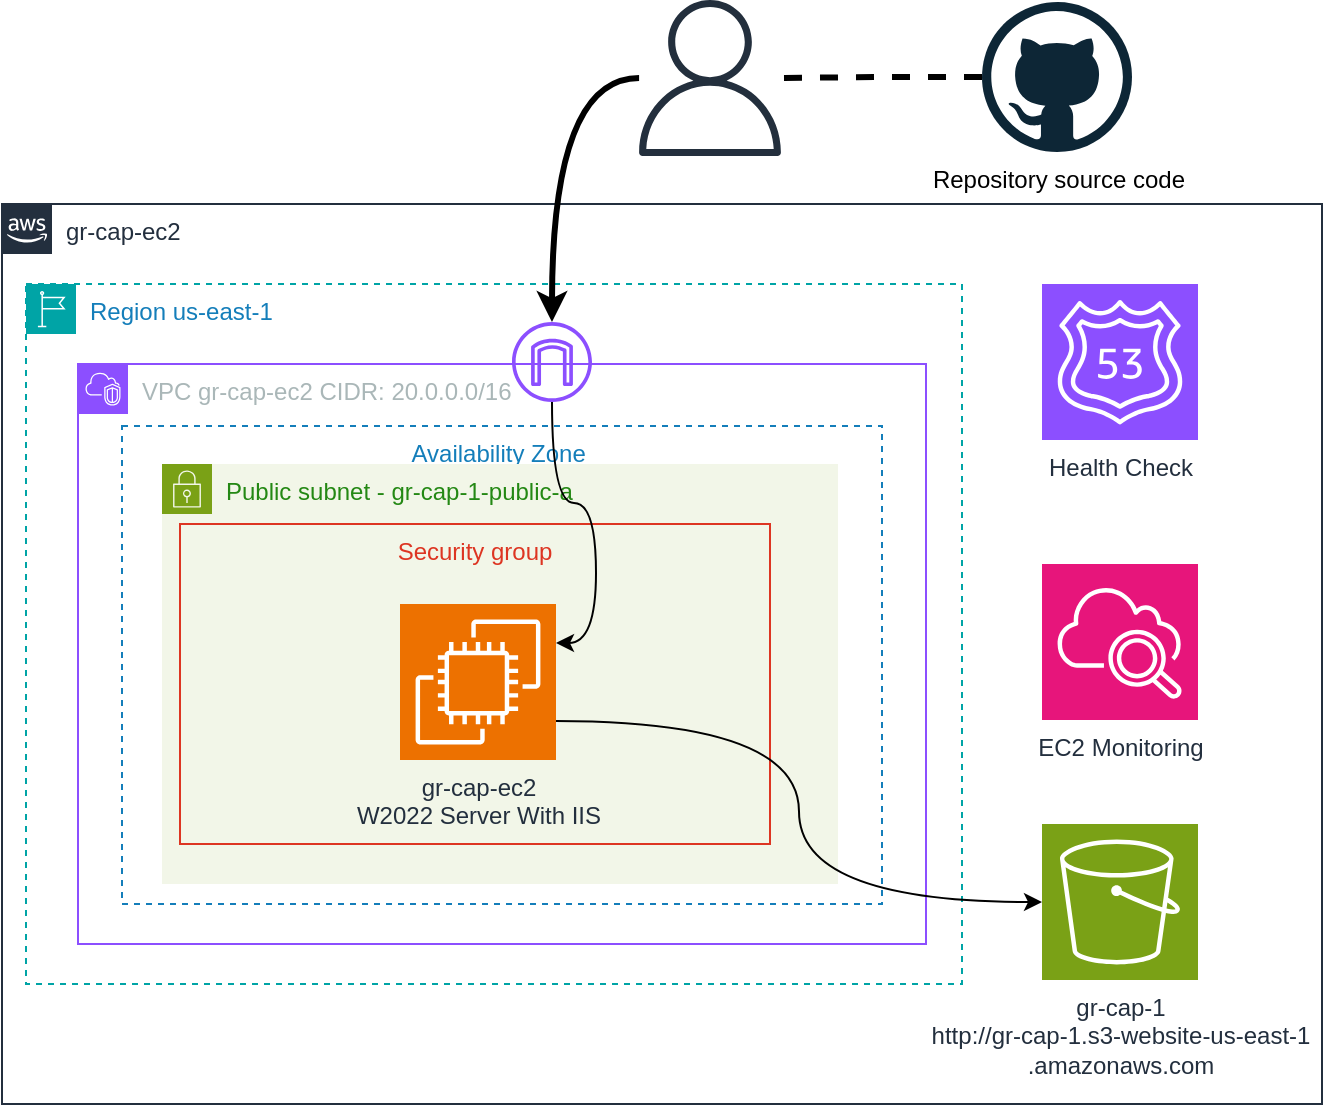 <mxfile version="22.1.3" type="device">
  <diagram name="Page-1" id="Sf_wO0BxCZCpXFeMMJeU">
    <mxGraphModel dx="745" dy="1787" grid="1" gridSize="10" guides="1" tooltips="1" connect="1" arrows="1" fold="1" page="1" pageScale="1" pageWidth="827" pageHeight="1169" math="0" shadow="0">
      <root>
        <mxCell id="0" />
        <mxCell id="1" parent="0" />
        <mxCell id="u1xAUQRCHLYs3MyB0uTR-7" value="" style="edgeStyle=orthogonalEdgeStyle;rounded=0;orthogonalLoop=1;jettySize=auto;html=1;endArrow=none;endFill=0;strokeWidth=3;dashed=1;" edge="1" parent="1" source="sg7Wn6IfZCnJ4AFyhvGN-2" target="sg7Wn6IfZCnJ4AFyhvGN-14">
          <mxGeometry relative="1" as="geometry" />
        </mxCell>
        <mxCell id="sg7Wn6IfZCnJ4AFyhvGN-2" value="Repository source code" style="dashed=0;outlineConnect=0;html=1;align=center;labelPosition=center;verticalLabelPosition=bottom;verticalAlign=top;shape=mxgraph.weblogos.github;strokeWidth=2;" parent="1" vertex="1">
          <mxGeometry x="550" y="-1121" width="75" height="75" as="geometry" />
        </mxCell>
        <mxCell id="sg7Wn6IfZCnJ4AFyhvGN-4" value="gr-cap-ec2" style="points=[[0,0],[0.25,0],[0.5,0],[0.75,0],[1,0],[1,0.25],[1,0.5],[1,0.75],[1,1],[0.75,1],[0.5,1],[0.25,1],[0,1],[0,0.75],[0,0.5],[0,0.25]];outlineConnect=0;gradientColor=none;html=1;whiteSpace=wrap;fontSize=12;fontStyle=0;container=1;pointerEvents=0;collapsible=0;recursiveResize=0;shape=mxgraph.aws4.group;grIcon=mxgraph.aws4.group_aws_cloud_alt;strokeColor=#232F3E;fillColor=none;verticalAlign=top;align=left;spacingLeft=30;fontColor=#232F3E;dashed=0;" parent="1" vertex="1">
          <mxGeometry x="60" y="-1020" width="660" height="450" as="geometry" />
        </mxCell>
        <mxCell id="sg7Wn6IfZCnJ4AFyhvGN-5" value="Region&amp;nbsp;us-east-1" style="points=[[0,0],[0.25,0],[0.5,0],[0.75,0],[1,0],[1,0.25],[1,0.5],[1,0.75],[1,1],[0.75,1],[0.5,1],[0.25,1],[0,1],[0,0.75],[0,0.5],[0,0.25]];outlineConnect=0;gradientColor=none;html=1;whiteSpace=wrap;fontSize=12;fontStyle=0;container=1;pointerEvents=0;collapsible=0;recursiveResize=0;shape=mxgraph.aws4.group;grIcon=mxgraph.aws4.group_region;strokeColor=#00A4A6;fillColor=none;verticalAlign=top;align=left;spacingLeft=30;fontColor=#147EBA;dashed=1;" parent="sg7Wn6IfZCnJ4AFyhvGN-4" vertex="1">
          <mxGeometry x="12" y="40" width="468" height="350" as="geometry" />
        </mxCell>
        <mxCell id="sg7Wn6IfZCnJ4AFyhvGN-9" value="VPC&amp;nbsp;gr-cap-ec2 CIDR:&amp;nbsp;20.0.0.0/16" style="points=[[0,0],[0.25,0],[0.5,0],[0.75,0],[1,0],[1,0.25],[1,0.5],[1,0.75],[1,1],[0.75,1],[0.5,1],[0.25,1],[0,1],[0,0.75],[0,0.5],[0,0.25]];outlineConnect=0;gradientColor=none;html=1;whiteSpace=wrap;fontSize=12;fontStyle=0;container=1;pointerEvents=0;collapsible=0;recursiveResize=0;shape=mxgraph.aws4.group;grIcon=mxgraph.aws4.group_vpc2;strokeColor=#8C4FFF;fillColor=none;verticalAlign=top;align=left;spacingLeft=30;fontColor=#AAB7B8;dashed=0;" parent="sg7Wn6IfZCnJ4AFyhvGN-5" vertex="1">
          <mxGeometry x="26" y="40" width="424" height="290" as="geometry" />
        </mxCell>
        <mxCell id="u1xAUQRCHLYs3MyB0uTR-11" value="Availability Zone&amp;nbsp;" style="fillColor=none;strokeColor=#147EBA;dashed=1;verticalAlign=top;fontStyle=0;fontColor=#147EBA;whiteSpace=wrap;html=1;" vertex="1" parent="sg7Wn6IfZCnJ4AFyhvGN-9">
          <mxGeometry x="22" y="31" width="380" height="239" as="geometry" />
        </mxCell>
        <mxCell id="sg7Wn6IfZCnJ4AFyhvGN-11" value="Public subnet - gr-cap-1-public-a" style="points=[[0,0],[0.25,0],[0.5,0],[0.75,0],[1,0],[1,0.25],[1,0.5],[1,0.75],[1,1],[0.75,1],[0.5,1],[0.25,1],[0,1],[0,0.75],[0,0.5],[0,0.25]];outlineConnect=0;gradientColor=none;html=1;whiteSpace=wrap;fontSize=12;fontStyle=0;container=1;pointerEvents=0;collapsible=0;recursiveResize=0;shape=mxgraph.aws4.group;grIcon=mxgraph.aws4.group_security_group;grStroke=0;strokeColor=#7AA116;fillColor=#F2F6E8;verticalAlign=top;align=left;spacingLeft=30;fontColor=#248814;dashed=0;" parent="sg7Wn6IfZCnJ4AFyhvGN-9" vertex="1">
          <mxGeometry x="42" y="50" width="338" height="210" as="geometry" />
        </mxCell>
        <mxCell id="sg7Wn6IfZCnJ4AFyhvGN-13" value="Security group" style="fillColor=none;strokeColor=#DD3522;verticalAlign=top;fontStyle=0;fontColor=#DD3522;whiteSpace=wrap;html=1;" parent="sg7Wn6IfZCnJ4AFyhvGN-11" vertex="1">
          <mxGeometry x="9" y="30" width="295" height="160" as="geometry" />
        </mxCell>
        <mxCell id="sg7Wn6IfZCnJ4AFyhvGN-3" value="gr-cap-ec2&lt;br&gt;W2022 Server With IIS" style="sketch=0;points=[[0,0,0],[0.25,0,0],[0.5,0,0],[0.75,0,0],[1,0,0],[0,1,0],[0.25,1,0],[0.5,1,0],[0.75,1,0],[1,1,0],[0,0.25,0],[0,0.5,0],[0,0.75,0],[1,0.25,0],[1,0.5,0],[1,0.75,0]];outlineConnect=0;fontColor=#232F3E;fillColor=#ED7100;strokeColor=#ffffff;dashed=0;verticalLabelPosition=bottom;verticalAlign=top;align=center;html=1;fontSize=12;fontStyle=0;aspect=fixed;shape=mxgraph.aws4.resourceIcon;resIcon=mxgraph.aws4.ec2;" parent="sg7Wn6IfZCnJ4AFyhvGN-11" vertex="1">
          <mxGeometry x="119" y="70" width="78" height="78" as="geometry" />
        </mxCell>
        <mxCell id="sg7Wn6IfZCnJ4AFyhvGN-17" value="" style="sketch=0;outlineConnect=0;fontColor=#232F3E;gradientColor=none;fillColor=#8C4FFF;strokeColor=none;dashed=0;verticalLabelPosition=bottom;verticalAlign=top;align=center;html=1;fontSize=12;fontStyle=0;aspect=fixed;pointerEvents=1;shape=mxgraph.aws4.internet_gateway;" parent="sg7Wn6IfZCnJ4AFyhvGN-9" vertex="1">
          <mxGeometry x="217" y="-21" width="40" height="40" as="geometry" />
        </mxCell>
        <mxCell id="u1xAUQRCHLYs3MyB0uTR-15" style="edgeStyle=orthogonalEdgeStyle;rounded=0;orthogonalLoop=1;jettySize=auto;html=1;entryX=1;entryY=0.25;entryDx=0;entryDy=0;entryPerimeter=0;curved=1;" edge="1" parent="sg7Wn6IfZCnJ4AFyhvGN-9" source="sg7Wn6IfZCnJ4AFyhvGN-17" target="sg7Wn6IfZCnJ4AFyhvGN-3">
          <mxGeometry relative="1" as="geometry" />
        </mxCell>
        <mxCell id="u1xAUQRCHLYs3MyB0uTR-1" value="Health Check" style="sketch=0;points=[[0,0,0],[0.25,0,0],[0.5,0,0],[0.75,0,0],[1,0,0],[0,1,0],[0.25,1,0],[0.5,1,0],[0.75,1,0],[1,1,0],[0,0.25,0],[0,0.5,0],[0,0.75,0],[1,0.25,0],[1,0.5,0],[1,0.75,0]];outlineConnect=0;fontColor=#232F3E;fillColor=#8C4FFF;strokeColor=#ffffff;dashed=0;verticalLabelPosition=bottom;verticalAlign=top;align=center;html=1;fontSize=12;fontStyle=0;aspect=fixed;shape=mxgraph.aws4.resourceIcon;resIcon=mxgraph.aws4.route_53;" vertex="1" parent="sg7Wn6IfZCnJ4AFyhvGN-4">
          <mxGeometry x="520" y="40" width="78" height="78" as="geometry" />
        </mxCell>
        <mxCell id="u1xAUQRCHLYs3MyB0uTR-2" value="EC2 Monitoring" style="sketch=0;points=[[0,0,0],[0.25,0,0],[0.5,0,0],[0.75,0,0],[1,0,0],[0,1,0],[0.25,1,0],[0.5,1,0],[0.75,1,0],[1,1,0],[0,0.25,0],[0,0.5,0],[0,0.75,0],[1,0.25,0],[1,0.5,0],[1,0.75,0]];points=[[0,0,0],[0.25,0,0],[0.5,0,0],[0.75,0,0],[1,0,0],[0,1,0],[0.25,1,0],[0.5,1,0],[0.75,1,0],[1,1,0],[0,0.25,0],[0,0.5,0],[0,0.75,0],[1,0.25,0],[1,0.5,0],[1,0.75,0]];outlineConnect=0;fontColor=#232F3E;fillColor=#E7157B;strokeColor=#ffffff;dashed=0;verticalLabelPosition=bottom;verticalAlign=top;align=center;html=1;fontSize=12;fontStyle=0;aspect=fixed;shape=mxgraph.aws4.resourceIcon;resIcon=mxgraph.aws4.cloudwatch_2;" vertex="1" parent="sg7Wn6IfZCnJ4AFyhvGN-4">
          <mxGeometry x="520" y="180" width="78" height="78" as="geometry" />
        </mxCell>
        <mxCell id="u1xAUQRCHLYs3MyB0uTR-3" value="gr-cap-1&lt;br style=&quot;border-color: var(--border-color);&quot;&gt;http://gr-cap-1.s3-website-us-east-1&lt;br&gt;.amazonaws.com" style="sketch=0;points=[[0,0,0],[0.25,0,0],[0.5,0,0],[0.75,0,0],[1,0,0],[0,1,0],[0.25,1,0],[0.5,1,0],[0.75,1,0],[1,1,0],[0,0.25,0],[0,0.5,0],[0,0.75,0],[1,0.25,0],[1,0.5,0],[1,0.75,0]];outlineConnect=0;fontColor=#232F3E;fillColor=#7AA116;strokeColor=#ffffff;dashed=0;verticalLabelPosition=bottom;verticalAlign=top;align=center;html=1;fontSize=12;fontStyle=0;aspect=fixed;shape=mxgraph.aws4.resourceIcon;resIcon=mxgraph.aws4.s3;" vertex="1" parent="sg7Wn6IfZCnJ4AFyhvGN-4">
          <mxGeometry x="520" y="310" width="78" height="78" as="geometry" />
        </mxCell>
        <mxCell id="u1xAUQRCHLYs3MyB0uTR-4" style="edgeStyle=orthogonalEdgeStyle;rounded=0;orthogonalLoop=1;jettySize=auto;html=1;exitX=0.5;exitY=1;exitDx=0;exitDy=0;exitPerimeter=0;" edge="1" parent="sg7Wn6IfZCnJ4AFyhvGN-4" source="u1xAUQRCHLYs3MyB0uTR-3" target="u1xAUQRCHLYs3MyB0uTR-3">
          <mxGeometry relative="1" as="geometry" />
        </mxCell>
        <mxCell id="u1xAUQRCHLYs3MyB0uTR-14" style="edgeStyle=orthogonalEdgeStyle;rounded=0;orthogonalLoop=1;jettySize=auto;html=1;entryX=0;entryY=0.5;entryDx=0;entryDy=0;entryPerimeter=0;curved=1;exitX=1;exitY=0.75;exitDx=0;exitDy=0;exitPerimeter=0;" edge="1" parent="sg7Wn6IfZCnJ4AFyhvGN-4" source="sg7Wn6IfZCnJ4AFyhvGN-3" target="u1xAUQRCHLYs3MyB0uTR-3">
          <mxGeometry relative="1" as="geometry" />
        </mxCell>
        <mxCell id="u1xAUQRCHLYs3MyB0uTR-9" style="edgeStyle=orthogonalEdgeStyle;rounded=0;orthogonalLoop=1;jettySize=auto;html=1;curved=1;strokeWidth=3;" edge="1" parent="1" source="sg7Wn6IfZCnJ4AFyhvGN-14" target="sg7Wn6IfZCnJ4AFyhvGN-17">
          <mxGeometry relative="1" as="geometry" />
        </mxCell>
        <mxCell id="sg7Wn6IfZCnJ4AFyhvGN-14" value="" style="sketch=0;outlineConnect=0;fontColor=#232F3E;gradientColor=none;fillColor=#232F3D;strokeColor=none;dashed=0;verticalLabelPosition=bottom;verticalAlign=top;align=center;html=1;fontSize=12;fontStyle=0;aspect=fixed;pointerEvents=1;shape=mxgraph.aws4.user;" parent="1" vertex="1">
          <mxGeometry x="375" y="-1122" width="78" height="78" as="geometry" />
        </mxCell>
      </root>
    </mxGraphModel>
  </diagram>
</mxfile>
